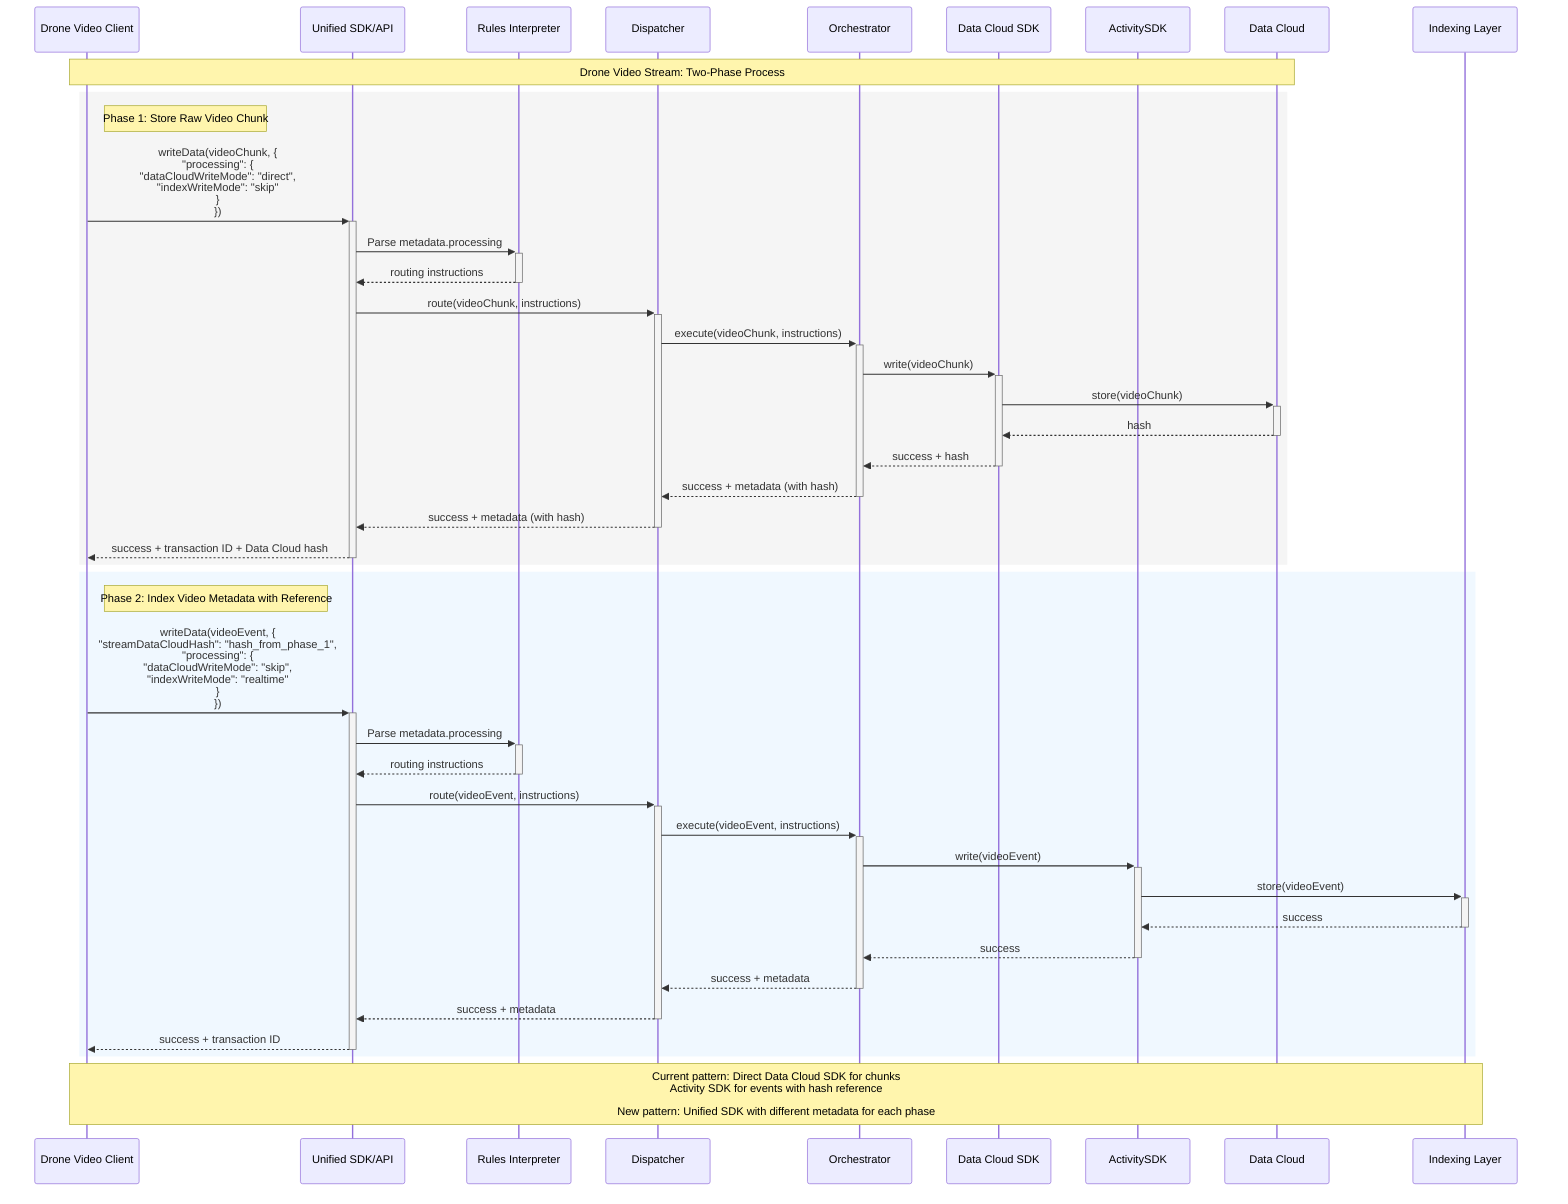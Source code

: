 sequenceDiagram
    participant Client as Drone Video Client
    participant UnifiedAPI as Unified SDK/API
    participant Rules as Rules Interpreter
    participant Dispatcher
    participant Orchestrator
    participant DataCloudSDK as Data Cloud SDK
    participant ActivitySDK
    participant DataCloud as Data Cloud
    participant IndexLayer as Indexing Layer
    
    Note over Client,DataCloud: Drone Video Stream: Two-Phase Process
    
    rect rgb(245,245,245)
    Note right of Client: Phase 1: Store Raw Video Chunk
    Client->>+UnifiedAPI: writeData(videoChunk, {<br/>  "processing": {<br/>    "dataCloudWriteMode": "direct",<br/>    "indexWriteMode": "skip"<br/>  }<br/>})
    UnifiedAPI->>+Rules: Parse metadata.processing
    Rules-->>-UnifiedAPI: routing instructions
    
    UnifiedAPI->>+Dispatcher: route(videoChunk, instructions)
    Dispatcher->>+Orchestrator: execute(videoChunk, instructions)
    
    Orchestrator->>+DataCloudSDK: write(videoChunk)
    DataCloudSDK->>+DataCloud: store(videoChunk)
    DataCloud-->>-DataCloudSDK: hash
    DataCloudSDK-->>-Orchestrator: success + hash
    
    Orchestrator-->>-Dispatcher: success + metadata (with hash)
    Dispatcher-->>-UnifiedAPI: success + metadata (with hash)
    UnifiedAPI-->>-Client: success + transaction ID + Data Cloud hash
    end
    
    rect rgb(240,248,255)
    Note right of Client: Phase 2: Index Video Metadata with Reference
    Client->>+UnifiedAPI: writeData(videoEvent, {<br/>  "streamDataCloudHash": "hash_from_phase_1",<br/>  "processing": {<br/>    "dataCloudWriteMode": "skip",<br/>    "indexWriteMode": "realtime"<br/>  }<br/>})
    UnifiedAPI->>+Rules: Parse metadata.processing
    Rules-->>-UnifiedAPI: routing instructions
    
    UnifiedAPI->>+Dispatcher: route(videoEvent, instructions)
    Dispatcher->>+Orchestrator: execute(videoEvent, instructions)
    
    Orchestrator->>+ActivitySDK: write(videoEvent)
    ActivitySDK->>+IndexLayer: store(videoEvent)
    IndexLayer-->>-ActivitySDK: success
    ActivitySDK-->>-Orchestrator: success
    
    Orchestrator-->>-Dispatcher: success + metadata
    Dispatcher-->>-UnifiedAPI: success + metadata
    UnifiedAPI-->>-Client: success + transaction ID
    end
    
    Note over Client,IndexLayer: Current pattern: Direct Data Cloud SDK for chunks<br/>Activity SDK for events with hash reference<br/><br/>New pattern: Unified SDK with different metadata for each phase